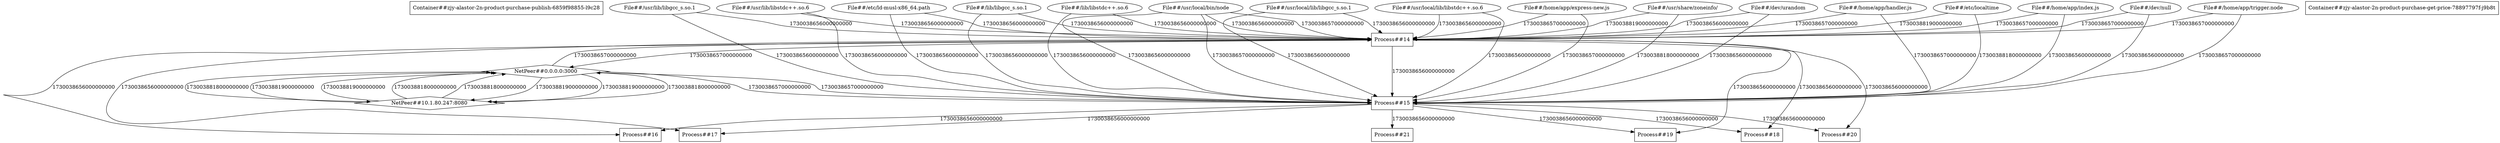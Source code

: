 digraph G {
"Container##zjy-alastor-2n-product-purchase-publish-6859f98855-l9c28" [shape="box"];
"File##/dev/null" [shape="ellipse"];
"File##/dev/urandom" [shape="ellipse"];
"File##/etc/ld-musl-x86_64.path" [shape="ellipse"];
"File##/etc/localtime" [shape="ellipse"];
"File##/home/app/express-new.js" [shape="ellipse"];
"File##/home/app/handler.js" [shape="ellipse"];
"File##/home/app/index.js" [shape="ellipse"];
"File##/home/app/trigger.node" [shape="ellipse"];
"File##/lib/libgcc_s.so.1" [shape="ellipse"];
"File##/lib/libstdc++.so.6" [shape="ellipse"];
"File##/usr/lib/libgcc_s.so.1" [shape="ellipse"];
"File##/usr/lib/libstdc++.so.6" [shape="ellipse"];
"File##/usr/local/bin/node" [shape="ellipse"];
"File##/usr/local/lib/libgcc_s.so.1" [shape="ellipse"];
"File##/usr/local/lib/libstdc++.so.6" [shape="ellipse"];
"File##/usr/share/zoneinfo/" [shape="ellipse"];
"NetPeer##0.0.0.0:3000" [shape="diamond"];
"NetPeer##10.1.80.247:8080" [shape="diamond"];
"Process##14" [shape="box"];
"Process##15" [shape="box"];
"Process##16" [shape="box"];
"Process##17" [shape="box"];
"Process##18" [shape="box"];
"Process##19" [shape="box"];
"Process##20" [shape="box"];
"File##/etc/ld-musl-x86_64.path" -> "Process##14" [label="1730038656000000000"];
"File##/lib/libstdc++.so.6" -> "Process##14" [label="1730038656000000000"];
"File##/usr/local/lib/libstdc++.so.6" -> "Process##14" [label="1730038656000000000"];
"File##/usr/lib/libstdc++.so.6" -> "Process##14" [label="1730038656000000000"];
"File##/lib/libgcc_s.so.1" -> "Process##14" [label="1730038656000000000"];
"File##/usr/local/lib/libgcc_s.so.1" -> "Process##14" [label="1730038656000000000"];
"File##/usr/lib/libgcc_s.so.1" -> "Process##14" [label="1730038656000000000"];
"Process##14" -> "Process##15" [label="1730038656000000000"];
"Process##14" -> "Process##16" [label="1730038656000000000"];
"Process##14" -> "Process##17" [label="1730038656000000000"];
"Process##14" -> "Process##18" [label="1730038656000000000"];
"Process##14" -> "Process##19" [label="1730038656000000000"];
"File##/usr/local/bin/node" -> "Process##14" [label="1730038656000000000"];
"File##/usr/local/bin/node" -> "Process##14" [label="1730038657000000000"];
"File##/dev/urandom" -> "Process##14" [label="1730038656000000000"];
"Process##14" -> "Process##20" [label="1730038656000000000"];
"File##/dev/null" -> "Process##14" [label="1730038657000000000"];
"File##/home/app/index.js" -> "Process##14" [label="1730038657000000000"];
"File##/home/app/express-new.js" -> "Process##14" [label="1730038657000000000"];
"File##/home/app/trigger.node" -> "Process##14" [label="1730038657000000000"];
"File##/home/app/handler.js" -> "Process##14" [label="1730038657000000000"];
"Process##14" -> "NetPeer##0.0.0.0:3000" [label="1730038657000000000"];
"NetPeer##0.0.0.0:3000" -> "Process##14" [label="1730038657000000000"];
"NetPeer##0.0.0.0:3000" -> "NetPeer##10.1.80.247:8080" [label="1730038819000000000"];
"NetPeer##0.0.0.0:3000" -> "NetPeer##10.1.80.247:8080" [label="1730038819000000000"];
"NetPeer##10.1.80.247:8080" -> "NetPeer##0.0.0.0:3000" [label="1730038819000000000"];
"NetPeer##10.1.80.247:8080" -> "NetPeer##0.0.0.0:3000" [label="1730038819000000000"];
"File##/etc/localtime" -> "Process##14" [label="1730038819000000000"];
"File##/usr/share/zoneinfo/" -> "Process##14" [label="1730038819000000000"];
"Container##zjy-alastor-2n-product-purchase-get-price-78897797f-j9b8t" [shape="box"];
"File##/dev/null" [shape="ellipse"];
"File##/dev/urandom" [shape="ellipse"];
"File##/etc/ld-musl-x86_64.path" [shape="ellipse"];
"File##/etc/localtime" [shape="ellipse"];
"File##/home/app/express-new.js" [shape="ellipse"];
"File##/home/app/handler.js" [shape="ellipse"];
"File##/home/app/index.js" [shape="ellipse"];
"File##/home/app/trigger.node" [shape="ellipse"];
"File##/lib/libgcc_s.so.1" [shape="ellipse"];
"File##/lib/libstdc++.so.6" [shape="ellipse"];
"File##/usr/lib/libgcc_s.so.1" [shape="ellipse"];
"File##/usr/lib/libstdc++.so.6" [shape="ellipse"];
"File##/usr/local/bin/node" [shape="ellipse"];
"File##/usr/local/lib/libgcc_s.so.1" [shape="ellipse"];
"File##/usr/local/lib/libstdc++.so.6" [shape="ellipse"];
"File##/usr/share/zoneinfo/" [shape="ellipse"];
"NetPeer##0.0.0.0:3000" [shape="diamond"];
"NetPeer##10.1.80.247:8080" [shape="diamond"];
"Process##15" [shape="box"];
"Process##16" [shape="box"];
"Process##17" [shape="box"];
"Process##18" [shape="box"];
"Process##19" [shape="box"];
"Process##20" [shape="box"];
"Process##21" [shape="box"];
"File##/etc/ld-musl-x86_64.path" -> "Process##15" [label="1730038656000000000"];
"File##/lib/libstdc++.so.6" -> "Process##15" [label="1730038656000000000"];
"File##/usr/local/lib/libstdc++.so.6" -> "Process##15" [label="1730038656000000000"];
"File##/usr/lib/libstdc++.so.6" -> "Process##15" [label="1730038656000000000"];
"File##/lib/libgcc_s.so.1" -> "Process##15" [label="1730038656000000000"];
"File##/usr/local/lib/libgcc_s.so.1" -> "Process##15" [label="1730038656000000000"];
"File##/usr/lib/libgcc_s.so.1" -> "Process##15" [label="1730038656000000000"];
"Process##15" -> "Process##16" [label="1730038656000000000"];
"Process##15" -> "Process##17" [label="1730038656000000000"];
"Process##15" -> "Process##18" [label="1730038656000000000"];
"Process##15" -> "Process##19" [label="1730038656000000000"];
"Process##15" -> "Process##20" [label="1730038656000000000"];
"File##/usr/local/bin/node" -> "Process##15" [label="1730038656000000000"];
"File##/usr/local/bin/node" -> "Process##15" [label="1730038657000000000"];
"File##/dev/urandom" -> "Process##15" [label="1730038656000000000"];
"Process##15" -> "Process##21" [label="1730038656000000000"];
"File##/dev/null" -> "Process##15" [label="1730038656000000000"];
"File##/home/app/index.js" -> "Process##15" [label="1730038656000000000"];
"File##/home/app/express-new.js" -> "Process##15" [label="1730038657000000000"];
"File##/home/app/trigger.node" -> "Process##15" [label="1730038657000000000"];
"File##/home/app/handler.js" -> "Process##15" [label="1730038657000000000"];
"Process##15" -> "NetPeer##0.0.0.0:3000" [label="1730038657000000000"];
"NetPeer##0.0.0.0:3000" -> "Process##15" [label="1730038657000000000"];
"NetPeer##0.0.0.0:3000" -> "NetPeer##10.1.80.247:8080" [label="1730038818000000000"];
"NetPeer##0.0.0.0:3000" -> "NetPeer##10.1.80.247:8080" [label="1730038818000000000"];
"NetPeer##10.1.80.247:8080" -> "NetPeer##0.0.0.0:3000" [label="1730038818000000000"];
"NetPeer##10.1.80.247:8080" -> "NetPeer##0.0.0.0:3000" [label="1730038818000000000"];
"File##/etc/localtime" -> "Process##15" [label="1730038818000000000"];
"File##/usr/share/zoneinfo/" -> "Process##15" [label="1730038818000000000"];
}
